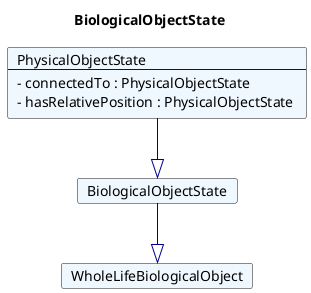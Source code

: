 @startuml
Title BiologicalObjectState 

Card BiologicalObjectState #F0F8FF [
BiologicalObjectState
]
Card PhysicalObjectState #F0F8FF [
PhysicalObjectState
----
- connectedTo : PhysicalObjectState 
- hasRelativePosition : PhysicalObjectState 
]
PhysicalObjectState --|> BiologicalObjectState  #00008B 
Card WholeLifeBiologicalObject #F0F8FF [
WholeLifeBiologicalObject
]
BiologicalObjectState --|> WholeLifeBiologicalObject  #00008B 
@enduml